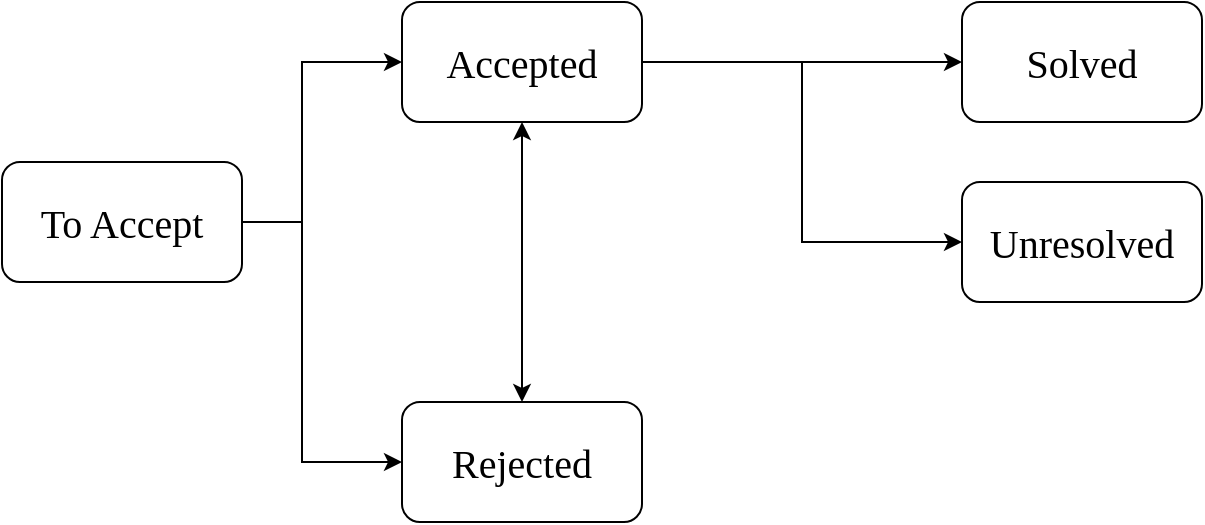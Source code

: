 <mxfile version="13.6.5" type="device"><diagram id="KPGG9SdBkgt5c_6n_EBw" name="Page-1"><mxGraphModel dx="870" dy="774" grid="1" gridSize="10" guides="1" tooltips="1" connect="1" arrows="1" fold="1" page="1" pageScale="1" pageWidth="850" pageHeight="1100" math="0" shadow="0"><root><mxCell id="0"/><mxCell id="1" parent="0"/><mxCell id="SygLziV02raZcq_mygFh-4" value="" style="edgeStyle=orthogonalEdgeStyle;rounded=0;orthogonalLoop=1;jettySize=auto;html=1;" edge="1" parent="1" source="SygLziV02raZcq_mygFh-2" target="SygLziV02raZcq_mygFh-3"><mxGeometry relative="1" as="geometry"><Array as="points"><mxPoint x="190" y="150"/><mxPoint x="190" y="70"/></Array></mxGeometry></mxCell><mxCell id="SygLziV02raZcq_mygFh-2" value="&lt;font style=&quot;font-size: 20px&quot; face=&quot;Verdana&quot;&gt;&lt;font style=&quot;font-size: 20px&quot; face=&quot;Verdana&quot;&gt;To &lt;/font&gt;Accept&lt;/font&gt;" style="rounded=1;whiteSpace=wrap;html=1;fontFamily=sans-serif;FType=g;" vertex="1" parent="1"><mxGeometry x="40" y="120" width="120" height="60" as="geometry"/></mxCell><mxCell id="SygLziV02raZcq_mygFh-6" value="" style="edgeStyle=orthogonalEdgeStyle;rounded=0;orthogonalLoop=1;jettySize=auto;html=1;exitX=1;exitY=0.5;exitDx=0;exitDy=0;" edge="1" parent="1" source="SygLziV02raZcq_mygFh-2" target="SygLziV02raZcq_mygFh-5"><mxGeometry relative="1" as="geometry"><mxPoint x="160" y="270" as="sourcePoint"/><Array as="points"><mxPoint x="190" y="150"/><mxPoint x="190" y="270"/></Array></mxGeometry></mxCell><mxCell id="SygLziV02raZcq_mygFh-8" value="" style="edgeStyle=orthogonalEdgeStyle;rounded=0;orthogonalLoop=1;jettySize=auto;html=1;" edge="1" parent="1" source="SygLziV02raZcq_mygFh-3" target="SygLziV02raZcq_mygFh-7"><mxGeometry relative="1" as="geometry"/></mxCell><mxCell id="SygLziV02raZcq_mygFh-10" value="" style="edgeStyle=orthogonalEdgeStyle;rounded=0;orthogonalLoop=1;jettySize=auto;html=1;" edge="1" parent="1" source="SygLziV02raZcq_mygFh-3" target="SygLziV02raZcq_mygFh-9"><mxGeometry relative="1" as="geometry"><Array as="points"><mxPoint x="440" y="70"/><mxPoint x="440" y="160"/></Array></mxGeometry></mxCell><mxCell id="SygLziV02raZcq_mygFh-3" value="&lt;font style=&quot;font-size: 20px&quot; face=&quot;Verdana&quot;&gt;Accepted&lt;/font&gt;" style="whiteSpace=wrap;html=1;rounded=1;fontFamily=sans-serif;" vertex="1" parent="1"><mxGeometry x="240" y="40" width="120" height="60" as="geometry"/></mxCell><mxCell id="SygLziV02raZcq_mygFh-5" value="&lt;div&gt;&lt;font style=&quot;font-size: 20px&quot; face=&quot;Verdana&quot;&gt;Rejected&lt;/font&gt;&lt;/div&gt;" style="whiteSpace=wrap;html=1;rounded=1;fontFamily=sans-serif;" vertex="1" parent="1"><mxGeometry x="240" y="240" width="120" height="60" as="geometry"/></mxCell><mxCell id="SygLziV02raZcq_mygFh-7" value="&lt;font style=&quot;font-size: 20px&quot; face=&quot;Verdana&quot;&gt;Solved&lt;/font&gt;" style="whiteSpace=wrap;html=1;rounded=1;fontFamily=sans-serif;" vertex="1" parent="1"><mxGeometry x="520" y="40" width="120" height="60" as="geometry"/></mxCell><mxCell id="SygLziV02raZcq_mygFh-9" value="&lt;font style=&quot;font-size: 20px&quot; face=&quot;Verdana&quot;&gt;Unresolved&lt;/font&gt;" style="whiteSpace=wrap;html=1;rounded=1;fontFamily=sans-serif;" vertex="1" parent="1"><mxGeometry x="520" y="130" width="120" height="60" as="geometry"/></mxCell><mxCell id="SygLziV02raZcq_mygFh-12" value="" style="endArrow=classic;html=1;exitX=0.5;exitY=1;exitDx=0;exitDy=0;entryX=0.5;entryY=0;entryDx=0;entryDy=0;startArrow=classic;startFill=1;" edge="1" parent="1" source="SygLziV02raZcq_mygFh-3" target="SygLziV02raZcq_mygFh-5"><mxGeometry width="50" height="50" relative="1" as="geometry"><mxPoint x="320" y="185" as="sourcePoint"/><mxPoint x="370" y="135" as="targetPoint"/></mxGeometry></mxCell></root></mxGraphModel></diagram></mxfile>
